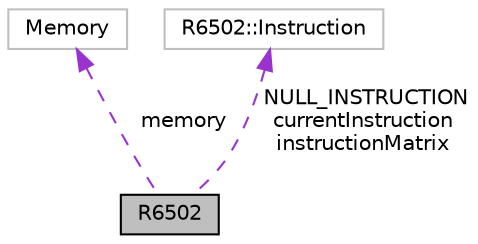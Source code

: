 digraph "R6502"
{
 // LATEX_PDF_SIZE
  edge [fontname="Helvetica",fontsize="10",labelfontname="Helvetica",labelfontsize="10"];
  node [fontname="Helvetica",fontsize="10",shape=record];
  Node1 [label="R6502",height=0.2,width=0.4,color="black", fillcolor="grey75", style="filled", fontcolor="black",tooltip=" "];
  Node2 -> Node1 [dir="back",color="darkorchid3",fontsize="10",style="dashed",label=" memory" ];
  Node2 [label="Memory",height=0.2,width=0.4,color="grey75", fillcolor="white", style="filled",URL="$classMemory.html",tooltip=" "];
  Node3 -> Node1 [dir="back",color="darkorchid3",fontsize="10",style="dashed",label=" NULL_INSTRUCTION\ncurrentInstruction\ninstructionMatrix" ];
  Node3 [label="R6502::Instruction",height=0.2,width=0.4,color="grey75", fillcolor="white", style="filled",URL="$structR6502_1_1Instruction.html",tooltip=" "];
}
